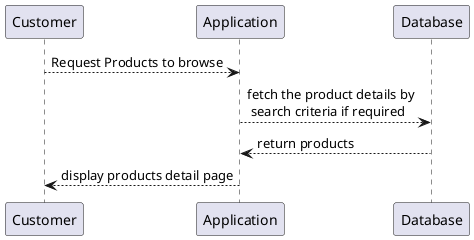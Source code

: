 @startuml

participant "Customer" as customer
participant "Application" as app
participant "Database" as db
'participant "Backend Layer" as backend

customer --> app: Request Products to browse
app --> db : fetch the product details by\n search criteria if required
db --> app: return products
app --> customer: display products detail page

@enduml
